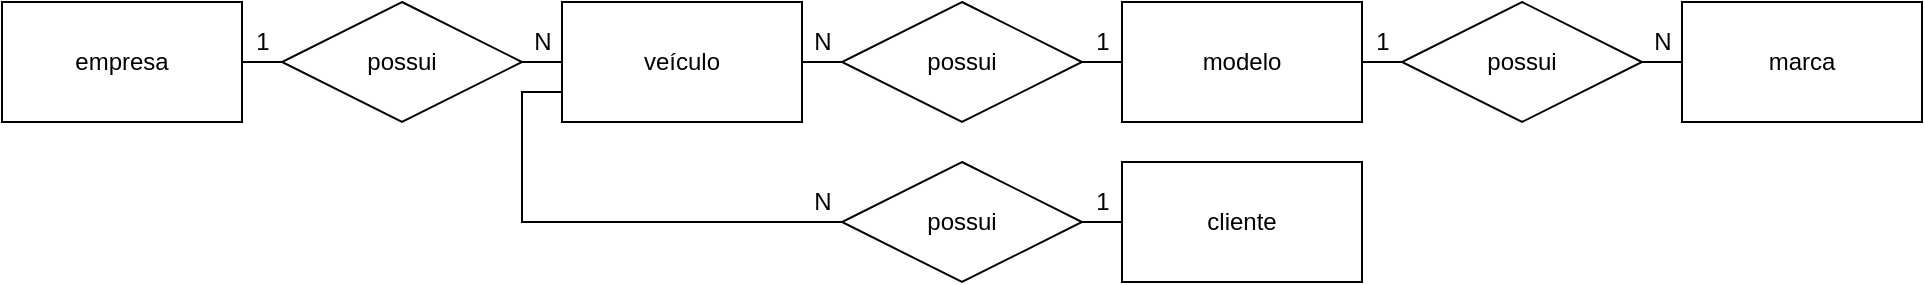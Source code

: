 <mxfile version="14.9.3" type="device" pages="2"><diagram id="CTYDk0QK-IqDXZKIWbtE" name="conceitual"><mxGraphModel dx="868" dy="393" grid="1" gridSize="10" guides="1" tooltips="1" connect="1" arrows="1" fold="1" page="1" pageScale="1" pageWidth="827" pageHeight="1169" math="0" shadow="0"><root><mxCell id="0"/><mxCell id="1" parent="0"/><mxCell id="JcTAGJc7iSZ8hm8ilTMU-7" style="edgeStyle=orthogonalEdgeStyle;rounded=0;orthogonalLoop=1;jettySize=auto;html=1;exitX=1;exitY=0.5;exitDx=0;exitDy=0;entryX=0;entryY=0.5;entryDx=0;entryDy=0;endArrow=none;endFill=0;" parent="1" source="JcTAGJc7iSZ8hm8ilTMU-1" target="JcTAGJc7iSZ8hm8ilTMU-6" edge="1"><mxGeometry relative="1" as="geometry"/></mxCell><mxCell id="JcTAGJc7iSZ8hm8ilTMU-1" value="empresa" style="rounded=0;whiteSpace=wrap;html=1;" parent="1" vertex="1"><mxGeometry x="40" y="130" width="120" height="60" as="geometry"/></mxCell><mxCell id="JcTAGJc7iSZ8hm8ilTMU-14" style="edgeStyle=orthogonalEdgeStyle;rounded=0;orthogonalLoop=1;jettySize=auto;html=1;entryX=0;entryY=0.5;entryDx=0;entryDy=0;endArrow=none;endFill=0;exitX=1;exitY=0.5;exitDx=0;exitDy=0;" parent="1" source="JcTAGJc7iSZ8hm8ilTMU-2" target="JcTAGJc7iSZ8hm8ilTMU-13" edge="1"><mxGeometry relative="1" as="geometry"><mxPoint x="460" y="200" as="sourcePoint"/><Array as="points"/></mxGeometry></mxCell><mxCell id="JcTAGJc7iSZ8hm8ilTMU-2" value="veículo" style="rounded=0;whiteSpace=wrap;html=1;" parent="1" vertex="1"><mxGeometry x="320" y="130" width="120" height="60" as="geometry"/></mxCell><mxCell id="jw4bgf3_Ok1jRQyLuESE-6" style="edgeStyle=orthogonalEdgeStyle;rounded=0;orthogonalLoop=1;jettySize=auto;html=1;exitX=1;exitY=0.5;exitDx=0;exitDy=0;entryX=0;entryY=0.5;entryDx=0;entryDy=0;endArrow=none;endFill=0;" parent="1" source="JcTAGJc7iSZ8hm8ilTMU-3" target="jw4bgf3_Ok1jRQyLuESE-1" edge="1"><mxGeometry relative="1" as="geometry"/></mxCell><mxCell id="JcTAGJc7iSZ8hm8ilTMU-3" value="modelo" style="rounded=0;whiteSpace=wrap;html=1;" parent="1" vertex="1"><mxGeometry x="600" y="130" width="120" height="60" as="geometry"/></mxCell><mxCell id="JcTAGJc7iSZ8hm8ilTMU-8" style="edgeStyle=orthogonalEdgeStyle;rounded=0;orthogonalLoop=1;jettySize=auto;html=1;endArrow=none;endFill=0;" parent="1" source="JcTAGJc7iSZ8hm8ilTMU-6" target="JcTAGJc7iSZ8hm8ilTMU-2" edge="1"><mxGeometry relative="1" as="geometry"/></mxCell><mxCell id="JcTAGJc7iSZ8hm8ilTMU-6" value="possui" style="shape=rhombus;perimeter=rhombusPerimeter;whiteSpace=wrap;html=1;align=center;" parent="1" vertex="1"><mxGeometry x="180" y="130" width="120" height="60" as="geometry"/></mxCell><mxCell id="JcTAGJc7iSZ8hm8ilTMU-22" style="edgeStyle=orthogonalEdgeStyle;rounded=0;orthogonalLoop=1;jettySize=auto;html=1;exitX=1;exitY=0.5;exitDx=0;exitDy=0;entryX=0;entryY=0.5;entryDx=0;entryDy=0;endArrow=none;endFill=0;" parent="1" source="JcTAGJc7iSZ8hm8ilTMU-13" target="JcTAGJc7iSZ8hm8ilTMU-3" edge="1"><mxGeometry relative="1" as="geometry"/></mxCell><mxCell id="JcTAGJc7iSZ8hm8ilTMU-13" value="possui" style="shape=rhombus;perimeter=rhombusPerimeter;whiteSpace=wrap;html=1;align=center;" parent="1" vertex="1"><mxGeometry x="460" y="130" width="120" height="60" as="geometry"/></mxCell><mxCell id="JcTAGJc7iSZ8hm8ilTMU-19" value="1" style="text;html=1;align=center;verticalAlign=middle;resizable=0;points=[];autosize=1;strokeColor=none;" parent="1" vertex="1"><mxGeometry x="160" y="140" width="20" height="20" as="geometry"/></mxCell><mxCell id="JcTAGJc7iSZ8hm8ilTMU-20" value="N" style="text;html=1;align=center;verticalAlign=middle;resizable=0;points=[];autosize=1;strokeColor=none;" parent="1" vertex="1"><mxGeometry x="300" y="140" width="20" height="20" as="geometry"/></mxCell><mxCell id="JcTAGJc7iSZ8hm8ilTMU-21" value="N" style="text;html=1;align=center;verticalAlign=middle;resizable=0;points=[];autosize=1;strokeColor=none;" parent="1" vertex="1"><mxGeometry x="440" y="140" width="20" height="20" as="geometry"/></mxCell><mxCell id="JcTAGJc7iSZ8hm8ilTMU-25" value="1" style="text;html=1;align=center;verticalAlign=middle;resizable=0;points=[];autosize=1;strokeColor=none;" parent="1" vertex="1"><mxGeometry x="580" y="140" width="20" height="20" as="geometry"/></mxCell><mxCell id="JcTAGJc7iSZ8hm8ilTMU-48" style="edgeStyle=orthogonalEdgeStyle;rounded=0;orthogonalLoop=1;jettySize=auto;html=1;exitX=0;exitY=0.5;exitDx=0;exitDy=0;endArrow=none;endFill=0;" parent="1" source="JcTAGJc7iSZ8hm8ilTMU-30" target="JcTAGJc7iSZ8hm8ilTMU-47" edge="1"><mxGeometry relative="1" as="geometry"/></mxCell><mxCell id="JcTAGJc7iSZ8hm8ilTMU-30" value="cliente" style="rounded=0;whiteSpace=wrap;html=1;" parent="1" vertex="1"><mxGeometry x="600" y="210" width="120" height="60" as="geometry"/></mxCell><mxCell id="JcTAGJc7iSZ8hm8ilTMU-49" style="edgeStyle=orthogonalEdgeStyle;rounded=0;orthogonalLoop=1;jettySize=auto;html=1;entryX=0;entryY=0.75;entryDx=0;entryDy=0;endArrow=none;endFill=0;" parent="1" source="JcTAGJc7iSZ8hm8ilTMU-47" target="JcTAGJc7iSZ8hm8ilTMU-2" edge="1"><mxGeometry relative="1" as="geometry"/></mxCell><mxCell id="JcTAGJc7iSZ8hm8ilTMU-47" value="possui" style="shape=rhombus;perimeter=rhombusPerimeter;whiteSpace=wrap;html=1;align=center;" parent="1" vertex="1"><mxGeometry x="460" y="210" width="120" height="60" as="geometry"/></mxCell><mxCell id="JcTAGJc7iSZ8hm8ilTMU-50" value="N" style="text;html=1;align=center;verticalAlign=middle;resizable=0;points=[];autosize=1;strokeColor=none;" parent="1" vertex="1"><mxGeometry x="440" y="220" width="20" height="20" as="geometry"/></mxCell><mxCell id="JcTAGJc7iSZ8hm8ilTMU-51" value="1" style="text;html=1;align=center;verticalAlign=middle;resizable=0;points=[];autosize=1;strokeColor=none;" parent="1" vertex="1"><mxGeometry x="580" y="220" width="20" height="20" as="geometry"/></mxCell><mxCell id="jw4bgf3_Ok1jRQyLuESE-8" style="edgeStyle=orthogonalEdgeStyle;rounded=0;orthogonalLoop=1;jettySize=auto;html=1;exitX=1;exitY=0.5;exitDx=0;exitDy=0;entryX=0;entryY=0.5;entryDx=0;entryDy=0;endArrow=none;endFill=0;" parent="1" source="jw4bgf3_Ok1jRQyLuESE-1" target="jw4bgf3_Ok1jRQyLuESE-2" edge="1"><mxGeometry relative="1" as="geometry"/></mxCell><mxCell id="jw4bgf3_Ok1jRQyLuESE-1" value="possui" style="shape=rhombus;perimeter=rhombusPerimeter;whiteSpace=wrap;html=1;align=center;" parent="1" vertex="1"><mxGeometry x="740" y="130" width="120" height="60" as="geometry"/></mxCell><mxCell id="jw4bgf3_Ok1jRQyLuESE-2" value="marca" style="rounded=0;whiteSpace=wrap;html=1;" parent="1" vertex="1"><mxGeometry x="880" y="130" width="120" height="60" as="geometry"/></mxCell><mxCell id="jw4bgf3_Ok1jRQyLuESE-9" value="1" style="text;html=1;align=center;verticalAlign=middle;resizable=0;points=[];autosize=1;strokeColor=none;" parent="1" vertex="1"><mxGeometry x="720" y="140" width="20" height="20" as="geometry"/></mxCell><mxCell id="jw4bgf3_Ok1jRQyLuESE-10" value="N" style="text;html=1;align=center;verticalAlign=middle;resizable=0;points=[];autosize=1;strokeColor=none;" parent="1" vertex="1"><mxGeometry x="860" y="140" width="20" height="20" as="geometry"/></mxCell></root></mxGraphModel></diagram><diagram id="uOKh7qvL6VQkd9gtxieV" name="logico"><mxGraphModel dx="1021" dy="462" grid="1" gridSize="10" guides="1" tooltips="1" connect="1" arrows="1" fold="1" page="1" pageScale="1" pageWidth="827" pageHeight="1169" math="0" shadow="0"><root><mxCell id="jdCiTEDm-SNh_pJz7f8n-0"/><mxCell id="jdCiTEDm-SNh_pJz7f8n-1" parent="jdCiTEDm-SNh_pJz7f8n-0"/><mxCell id="340PLuc0ekEC-FSdQRxy-0" value="empresa" style="shape=table;startSize=30;container=1;collapsible=1;childLayout=tableLayout;fixedRows=1;rowLines=0;fontStyle=1;align=center;resizeLast=1;" vertex="1" parent="jdCiTEDm-SNh_pJz7f8n-1"><mxGeometry x="320" y="40" width="180" height="100" as="geometry"/></mxCell><mxCell id="340PLuc0ekEC-FSdQRxy-1" value="" style="shape=partialRectangle;collapsible=0;dropTarget=0;pointerEvents=0;fillColor=none;top=0;left=0;bottom=1;right=0;points=[[0,0.5],[1,0.5]];portConstraint=eastwest;" vertex="1" parent="340PLuc0ekEC-FSdQRxy-0"><mxGeometry y="30" width="180" height="30" as="geometry"/></mxCell><mxCell id="340PLuc0ekEC-FSdQRxy-2" value="PK" style="shape=partialRectangle;connectable=0;fillColor=none;top=0;left=0;bottom=0;right=0;fontStyle=1;overflow=hidden;" vertex="1" parent="340PLuc0ekEC-FSdQRxy-1"><mxGeometry width="30" height="30" as="geometry"/></mxCell><mxCell id="340PLuc0ekEC-FSdQRxy-3" value="idEmpresa" style="shape=partialRectangle;connectable=0;fillColor=none;top=0;left=0;bottom=0;right=0;align=left;spacingLeft=6;fontStyle=5;overflow=hidden;" vertex="1" parent="340PLuc0ekEC-FSdQRxy-1"><mxGeometry x="30" width="150" height="30" as="geometry"/></mxCell><mxCell id="340PLuc0ekEC-FSdQRxy-4" value="" style="shape=partialRectangle;collapsible=0;dropTarget=0;pointerEvents=0;fillColor=none;top=0;left=0;bottom=0;right=0;points=[[0,0.5],[1,0.5]];portConstraint=eastwest;" vertex="1" parent="340PLuc0ekEC-FSdQRxy-0"><mxGeometry y="60" width="180" height="30" as="geometry"/></mxCell><mxCell id="340PLuc0ekEC-FSdQRxy-5" value="" style="shape=partialRectangle;connectable=0;fillColor=none;top=0;left=0;bottom=0;right=0;editable=1;overflow=hidden;" vertex="1" parent="340PLuc0ekEC-FSdQRxy-4"><mxGeometry width="30" height="30" as="geometry"/></mxCell><mxCell id="340PLuc0ekEC-FSdQRxy-6" value="nomeEmpresa" style="shape=partialRectangle;connectable=0;fillColor=none;top=0;left=0;bottom=0;right=0;align=left;spacingLeft=6;overflow=hidden;" vertex="1" parent="340PLuc0ekEC-FSdQRxy-4"><mxGeometry x="30" width="150" height="30" as="geometry"/></mxCell><mxCell id="ASoudrAKT2MrCnGLCKmP-0" value="veiculo" style="shape=table;startSize=30;container=1;collapsible=1;childLayout=tableLayout;fixedRows=1;rowLines=0;fontStyle=1;align=center;resizeLast=1;" vertex="1" parent="jdCiTEDm-SNh_pJz7f8n-1"><mxGeometry x="60" y="160" width="180" height="190" as="geometry"/></mxCell><mxCell id="ASoudrAKT2MrCnGLCKmP-1" value="" style="shape=partialRectangle;collapsible=0;dropTarget=0;pointerEvents=0;fillColor=none;top=0;left=0;bottom=0;right=0;points=[[0,0.5],[1,0.5]];portConstraint=eastwest;" vertex="1" parent="ASoudrAKT2MrCnGLCKmP-0"><mxGeometry y="30" width="180" height="30" as="geometry"/></mxCell><mxCell id="ASoudrAKT2MrCnGLCKmP-2" value="PK" style="shape=partialRectangle;connectable=0;fillColor=none;top=0;left=0;bottom=0;right=0;fontStyle=1;overflow=hidden;" vertex="1" parent="ASoudrAKT2MrCnGLCKmP-1"><mxGeometry width="60" height="30" as="geometry"/></mxCell><mxCell id="ASoudrAKT2MrCnGLCKmP-3" value="idVeiculo" style="shape=partialRectangle;connectable=0;fillColor=none;top=0;left=0;bottom=0;right=0;align=left;spacingLeft=6;fontStyle=5;overflow=hidden;" vertex="1" parent="ASoudrAKT2MrCnGLCKmP-1"><mxGeometry x="60" width="120" height="30" as="geometry"/></mxCell><mxCell id="3ZiE2P_y9dfZM5qL_0OU-22" value="" style="shape=partialRectangle;collapsible=0;dropTarget=0;pointerEvents=0;fillColor=none;top=0;left=0;bottom=1;right=0;points=[[0,0.5],[1,0.5]];portConstraint=eastwest;strokeColor=none;" vertex="1" parent="ASoudrAKT2MrCnGLCKmP-0"><mxGeometry y="60" width="180" height="30" as="geometry"/></mxCell><mxCell id="3ZiE2P_y9dfZM5qL_0OU-23" value="FK1" style="shape=partialRectangle;connectable=0;fillColor=none;top=0;left=0;bottom=0;right=0;fontStyle=1;overflow=hidden;" vertex="1" parent="3ZiE2P_y9dfZM5qL_0OU-22"><mxGeometry width="60" height="30" as="geometry"/></mxCell><mxCell id="3ZiE2P_y9dfZM5qL_0OU-24" value="idEmpresa" style="shape=partialRectangle;connectable=0;fillColor=none;top=0;left=0;bottom=0;right=0;align=left;spacingLeft=6;fontStyle=5;overflow=hidden;" vertex="1" parent="3ZiE2P_y9dfZM5qL_0OU-22"><mxGeometry x="60" width="120" height="30" as="geometry"/></mxCell><mxCell id="3ZiE2P_y9dfZM5qL_0OU-25" value="" style="shape=partialRectangle;collapsible=0;dropTarget=0;pointerEvents=0;fillColor=none;top=0;left=0;bottom=1;right=0;points=[[0,0.5],[1,0.5]];portConstraint=eastwest;strokeColor=none;" vertex="1" parent="ASoudrAKT2MrCnGLCKmP-0"><mxGeometry y="90" width="180" height="30" as="geometry"/></mxCell><mxCell id="3ZiE2P_y9dfZM5qL_0OU-26" value="FK2" style="shape=partialRectangle;connectable=0;fillColor=none;top=0;left=0;bottom=0;right=0;fontStyle=1;overflow=hidden;" vertex="1" parent="3ZiE2P_y9dfZM5qL_0OU-25"><mxGeometry width="60" height="30" as="geometry"/></mxCell><mxCell id="3ZiE2P_y9dfZM5qL_0OU-27" value="idModelo" style="shape=partialRectangle;connectable=0;fillColor=none;top=0;left=0;bottom=0;right=0;align=left;spacingLeft=6;fontStyle=5;overflow=hidden;" vertex="1" parent="3ZiE2P_y9dfZM5qL_0OU-25"><mxGeometry x="60" width="120" height="30" as="geometry"/></mxCell><mxCell id="3ZiE2P_y9dfZM5qL_0OU-16" value="" style="shape=partialRectangle;collapsible=0;dropTarget=0;pointerEvents=0;fillColor=none;top=0;left=0;bottom=1;right=0;points=[[0,0.5],[1,0.5]];portConstraint=eastwest;" vertex="1" parent="ASoudrAKT2MrCnGLCKmP-0"><mxGeometry y="120" width="180" height="30" as="geometry"/></mxCell><mxCell id="3ZiE2P_y9dfZM5qL_0OU-17" value="FK3" style="shape=partialRectangle;connectable=0;fillColor=none;top=0;left=0;bottom=0;right=0;fontStyle=1;overflow=hidden;" vertex="1" parent="3ZiE2P_y9dfZM5qL_0OU-16"><mxGeometry width="60" height="30" as="geometry"/></mxCell><mxCell id="3ZiE2P_y9dfZM5qL_0OU-18" value="idCliente" style="shape=partialRectangle;connectable=0;fillColor=none;top=0;left=0;bottom=0;right=0;align=left;spacingLeft=6;fontStyle=5;overflow=hidden;" vertex="1" parent="3ZiE2P_y9dfZM5qL_0OU-16"><mxGeometry x="60" width="120" height="30" as="geometry"/></mxCell><mxCell id="68Fa3g6J1eiSkODg9esY-0" value="" style="shape=partialRectangle;collapsible=0;dropTarget=0;pointerEvents=0;fillColor=none;top=0;left=0;bottom=0;right=0;points=[[0,0.5],[1,0.5]];portConstraint=eastwest;" vertex="1" parent="ASoudrAKT2MrCnGLCKmP-0"><mxGeometry y="150" width="180" height="30" as="geometry"/></mxCell><mxCell id="68Fa3g6J1eiSkODg9esY-1" value="" style="shape=partialRectangle;connectable=0;fillColor=none;top=0;left=0;bottom=0;right=0;editable=1;overflow=hidden;" vertex="1" parent="68Fa3g6J1eiSkODg9esY-0"><mxGeometry width="60" height="30" as="geometry"/></mxCell><mxCell id="68Fa3g6J1eiSkODg9esY-2" value="placaVeiculo" style="shape=partialRectangle;connectable=0;fillColor=none;top=0;left=0;bottom=0;right=0;align=left;spacingLeft=6;overflow=hidden;" vertex="1" parent="68Fa3g6J1eiSkODg9esY-0"><mxGeometry x="60" width="120" height="30" as="geometry"/></mxCell><mxCell id="38EGZa8gBSjbBP7Uwj6R-0" value="modelo" style="shape=table;startSize=30;container=1;collapsible=1;childLayout=tableLayout;fixedRows=1;rowLines=0;fontStyle=1;align=center;resizeLast=1;" vertex="1" parent="jdCiTEDm-SNh_pJz7f8n-1"><mxGeometry x="320" y="160" width="180" height="130" as="geometry"/></mxCell><mxCell id="38EGZa8gBSjbBP7Uwj6R-1" value="" style="shape=partialRectangle;collapsible=0;dropTarget=0;pointerEvents=0;fillColor=none;top=0;left=0;bottom=1;right=0;points=[[0,0.5],[1,0.5]];portConstraint=eastwest;strokeColor=none;" vertex="1" parent="38EGZa8gBSjbBP7Uwj6R-0"><mxGeometry y="30" width="180" height="30" as="geometry"/></mxCell><mxCell id="38EGZa8gBSjbBP7Uwj6R-2" value="PK" style="shape=partialRectangle;connectable=0;fillColor=none;top=0;left=0;bottom=0;right=0;fontStyle=1;overflow=hidden;" vertex="1" parent="38EGZa8gBSjbBP7Uwj6R-1"><mxGeometry width="30" height="30" as="geometry"/></mxCell><mxCell id="38EGZa8gBSjbBP7Uwj6R-3" value="idModelo" style="shape=partialRectangle;connectable=0;fillColor=none;top=0;left=0;bottom=0;right=0;align=left;spacingLeft=6;fontStyle=5;overflow=hidden;" vertex="1" parent="38EGZa8gBSjbBP7Uwj6R-1"><mxGeometry x="30" width="150" height="30" as="geometry"/></mxCell><mxCell id="czguOhu-H5HvPBlMG86N-0" value="" style="shape=partialRectangle;collapsible=0;dropTarget=0;pointerEvents=0;fillColor=none;top=0;left=0;bottom=1;right=0;points=[[0,0.5],[1,0.5]];portConstraint=eastwest;" vertex="1" parent="38EGZa8gBSjbBP7Uwj6R-0"><mxGeometry y="60" width="180" height="30" as="geometry"/></mxCell><mxCell id="czguOhu-H5HvPBlMG86N-1" value="FK" style="shape=partialRectangle;connectable=0;fillColor=none;top=0;left=0;bottom=0;right=0;fontStyle=1;overflow=hidden;" vertex="1" parent="czguOhu-H5HvPBlMG86N-0"><mxGeometry width="30" height="30" as="geometry"/></mxCell><mxCell id="czguOhu-H5HvPBlMG86N-2" value="idMarca" style="shape=partialRectangle;connectable=0;fillColor=none;top=0;left=0;bottom=0;right=0;align=left;spacingLeft=6;fontStyle=5;overflow=hidden;" vertex="1" parent="czguOhu-H5HvPBlMG86N-0"><mxGeometry x="30" width="150" height="30" as="geometry"/></mxCell><mxCell id="38EGZa8gBSjbBP7Uwj6R-4" value="" style="shape=partialRectangle;collapsible=0;dropTarget=0;pointerEvents=0;fillColor=none;top=0;left=0;bottom=0;right=0;points=[[0,0.5],[1,0.5]];portConstraint=eastwest;" vertex="1" parent="38EGZa8gBSjbBP7Uwj6R-0"><mxGeometry y="90" width="180" height="30" as="geometry"/></mxCell><mxCell id="38EGZa8gBSjbBP7Uwj6R-5" value="" style="shape=partialRectangle;connectable=0;fillColor=none;top=0;left=0;bottom=0;right=0;editable=1;overflow=hidden;" vertex="1" parent="38EGZa8gBSjbBP7Uwj6R-4"><mxGeometry width="30" height="30" as="geometry"/></mxCell><mxCell id="38EGZa8gBSjbBP7Uwj6R-6" value="nomeModelo" style="shape=partialRectangle;connectable=0;fillColor=none;top=0;left=0;bottom=0;right=0;align=left;spacingLeft=6;overflow=hidden;" vertex="1" parent="38EGZa8gBSjbBP7Uwj6R-4"><mxGeometry x="30" width="150" height="30" as="geometry"/></mxCell><mxCell id="czguOhu-H5HvPBlMG86N-3" value="marca" style="shape=table;startSize=30;container=1;collapsible=1;childLayout=tableLayout;fixedRows=1;rowLines=0;fontStyle=1;align=center;resizeLast=1;" vertex="1" parent="jdCiTEDm-SNh_pJz7f8n-1"><mxGeometry x="580" y="175" width="180" height="100" as="geometry"/></mxCell><mxCell id="czguOhu-H5HvPBlMG86N-4" value="" style="shape=partialRectangle;collapsible=0;dropTarget=0;pointerEvents=0;fillColor=none;top=0;left=0;bottom=1;right=0;points=[[0,0.5],[1,0.5]];portConstraint=eastwest;" vertex="1" parent="czguOhu-H5HvPBlMG86N-3"><mxGeometry y="30" width="180" height="30" as="geometry"/></mxCell><mxCell id="czguOhu-H5HvPBlMG86N-5" value="PK" style="shape=partialRectangle;connectable=0;fillColor=none;top=0;left=0;bottom=0;right=0;fontStyle=1;overflow=hidden;" vertex="1" parent="czguOhu-H5HvPBlMG86N-4"><mxGeometry width="30" height="30" as="geometry"/></mxCell><mxCell id="czguOhu-H5HvPBlMG86N-6" value="idMarca" style="shape=partialRectangle;connectable=0;fillColor=none;top=0;left=0;bottom=0;right=0;align=left;spacingLeft=6;fontStyle=5;overflow=hidden;" vertex="1" parent="czguOhu-H5HvPBlMG86N-4"><mxGeometry x="30" width="150" height="30" as="geometry"/></mxCell><mxCell id="czguOhu-H5HvPBlMG86N-7" value="" style="shape=partialRectangle;collapsible=0;dropTarget=0;pointerEvents=0;fillColor=none;top=0;left=0;bottom=0;right=0;points=[[0,0.5],[1,0.5]];portConstraint=eastwest;" vertex="1" parent="czguOhu-H5HvPBlMG86N-3"><mxGeometry y="60" width="180" height="30" as="geometry"/></mxCell><mxCell id="czguOhu-H5HvPBlMG86N-8" value="" style="shape=partialRectangle;connectable=0;fillColor=none;top=0;left=0;bottom=0;right=0;editable=1;overflow=hidden;" vertex="1" parent="czguOhu-H5HvPBlMG86N-7"><mxGeometry width="30" height="30" as="geometry"/></mxCell><mxCell id="czguOhu-H5HvPBlMG86N-9" value="nomeMarca" style="shape=partialRectangle;connectable=0;fillColor=none;top=0;left=0;bottom=0;right=0;align=left;spacingLeft=6;overflow=hidden;" vertex="1" parent="czguOhu-H5HvPBlMG86N-7"><mxGeometry x="30" width="150" height="30" as="geometry"/></mxCell><mxCell id="68Fa3g6J1eiSkODg9esY-16" value="" style="edgeStyle=entityRelationEdgeStyle;fontSize=12;html=1;endArrow=ERmany;" edge="1" parent="jdCiTEDm-SNh_pJz7f8n-1" source="340PLuc0ekEC-FSdQRxy-1" target="3ZiE2P_y9dfZM5qL_0OU-22"><mxGeometry width="100" height="100" relative="1" as="geometry"><mxPoint x="180" y="490" as="sourcePoint"/><mxPoint x="280" y="390" as="targetPoint"/></mxGeometry></mxCell><mxCell id="68Fa3g6J1eiSkODg9esY-17" value="" style="edgeStyle=entityRelationEdgeStyle;fontSize=12;html=1;endArrow=ERmany;" edge="1" parent="jdCiTEDm-SNh_pJz7f8n-1" source="38EGZa8gBSjbBP7Uwj6R-1" target="3ZiE2P_y9dfZM5qL_0OU-25"><mxGeometry width="100" height="100" relative="1" as="geometry"><mxPoint x="230" y="310" as="sourcePoint"/><mxPoint x="330" y="210" as="targetPoint"/></mxGeometry></mxCell><mxCell id="68Fa3g6J1eiSkODg9esY-18" value="cliente" style="shape=table;startSize=30;container=1;collapsible=1;childLayout=tableLayout;fixedRows=1;rowLines=0;fontStyle=1;align=center;resizeLast=1;" vertex="1" parent="jdCiTEDm-SNh_pJz7f8n-1"><mxGeometry x="320" y="320" width="180" height="130" as="geometry"/></mxCell><mxCell id="68Fa3g6J1eiSkODg9esY-19" value="" style="shape=partialRectangle;collapsible=0;dropTarget=0;pointerEvents=0;fillColor=none;top=0;left=0;bottom=1;right=0;points=[[0,0.5],[1,0.5]];portConstraint=eastwest;" vertex="1" parent="68Fa3g6J1eiSkODg9esY-18"><mxGeometry y="30" width="180" height="30" as="geometry"/></mxCell><mxCell id="68Fa3g6J1eiSkODg9esY-20" value="PK" style="shape=partialRectangle;connectable=0;fillColor=none;top=0;left=0;bottom=0;right=0;fontStyle=1;overflow=hidden;" vertex="1" parent="68Fa3g6J1eiSkODg9esY-19"><mxGeometry width="30" height="30" as="geometry"/></mxCell><mxCell id="68Fa3g6J1eiSkODg9esY-21" value="idCliente" style="shape=partialRectangle;connectable=0;fillColor=none;top=0;left=0;bottom=0;right=0;align=left;spacingLeft=6;fontStyle=5;overflow=hidden;" vertex="1" parent="68Fa3g6J1eiSkODg9esY-19"><mxGeometry x="30" width="150" height="30" as="geometry"/></mxCell><mxCell id="68Fa3g6J1eiSkODg9esY-25" value="" style="shape=partialRectangle;collapsible=0;dropTarget=0;pointerEvents=0;fillColor=none;top=0;left=0;bottom=0;right=0;points=[[0,0.5],[1,0.5]];portConstraint=eastwest;" vertex="1" parent="68Fa3g6J1eiSkODg9esY-18"><mxGeometry y="60" width="180" height="30" as="geometry"/></mxCell><mxCell id="68Fa3g6J1eiSkODg9esY-26" value="" style="shape=partialRectangle;connectable=0;fillColor=none;top=0;left=0;bottom=0;right=0;editable=1;overflow=hidden;" vertex="1" parent="68Fa3g6J1eiSkODg9esY-25"><mxGeometry width="30" height="30" as="geometry"/></mxCell><mxCell id="68Fa3g6J1eiSkODg9esY-27" value="nomeCliente" style="shape=partialRectangle;connectable=0;fillColor=none;top=0;left=0;bottom=0;right=0;align=left;spacingLeft=6;overflow=hidden;" vertex="1" parent="68Fa3g6J1eiSkODg9esY-25"><mxGeometry x="30" width="150" height="30" as="geometry"/></mxCell><mxCell id="68Fa3g6J1eiSkODg9esY-28" value="" style="shape=partialRectangle;collapsible=0;dropTarget=0;pointerEvents=0;fillColor=none;top=0;left=0;bottom=0;right=0;points=[[0,0.5],[1,0.5]];portConstraint=eastwest;" vertex="1" parent="68Fa3g6J1eiSkODg9esY-18"><mxGeometry y="90" width="180" height="30" as="geometry"/></mxCell><mxCell id="68Fa3g6J1eiSkODg9esY-29" value="" style="shape=partialRectangle;connectable=0;fillColor=none;top=0;left=0;bottom=0;right=0;editable=1;overflow=hidden;" vertex="1" parent="68Fa3g6J1eiSkODg9esY-28"><mxGeometry width="30" height="30" as="geometry"/></mxCell><mxCell id="68Fa3g6J1eiSkODg9esY-30" value="cpfCliente" style="shape=partialRectangle;connectable=0;fillColor=none;top=0;left=0;bottom=0;right=0;align=left;spacingLeft=6;overflow=hidden;" vertex="1" parent="68Fa3g6J1eiSkODg9esY-28"><mxGeometry x="30" width="150" height="30" as="geometry"/></mxCell><mxCell id="68Fa3g6J1eiSkODg9esY-31" value="" style="edgeStyle=entityRelationEdgeStyle;fontSize=12;html=1;endArrow=ERmany;" edge="1" parent="jdCiTEDm-SNh_pJz7f8n-1" source="czguOhu-H5HvPBlMG86N-0" target="czguOhu-H5HvPBlMG86N-4"><mxGeometry width="100" height="100" relative="1" as="geometry"><mxPoint x="640" y="480" as="sourcePoint"/><mxPoint x="740" y="380" as="targetPoint"/></mxGeometry></mxCell><mxCell id="68Fa3g6J1eiSkODg9esY-32" value="" style="edgeStyle=entityRelationEdgeStyle;fontSize=12;html=1;endArrow=ERmany;entryX=1;entryY=0.5;entryDx=0;entryDy=0;exitX=0;exitY=0.5;exitDx=0;exitDy=0;" edge="1" parent="jdCiTEDm-SNh_pJz7f8n-1" source="68Fa3g6J1eiSkODg9esY-19" target="3ZiE2P_y9dfZM5qL_0OU-16"><mxGeometry width="100" height="100" relative="1" as="geometry"><mxPoint x="270" y="325" as="sourcePoint"/><mxPoint x="350" y="310" as="targetPoint"/></mxGeometry></mxCell></root></mxGraphModel></diagram></mxfile>